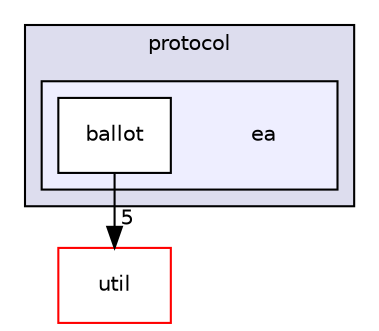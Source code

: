 digraph "include/protocol/ea" {
  compound=true
  node [ fontsize="10", fontname="Helvetica"];
  edge [ labelfontsize="10", labelfontname="Helvetica"];
  subgraph clusterdir_a8708a1af961f7c156ece11d71cb1b13 {
    graph [ bgcolor="#ddddee", pencolor="black", label="protocol" fontname="Helvetica", fontsize="10", URL="dir_a8708a1af961f7c156ece11d71cb1b13.html"]
  subgraph clusterdir_acd03ab7931d467c93ed24c14f991f7e {
    graph [ bgcolor="#eeeeff", pencolor="black", label="" URL="dir_acd03ab7931d467c93ed24c14f991f7e.html"];
    dir_acd03ab7931d467c93ed24c14f991f7e [shape=plaintext label="ea"];
    dir_7558e65ef890d91634ae2756a8039a9a [shape=box label="ballot" color="black" fillcolor="white" style="filled" URL="dir_7558e65ef890d91634ae2756a8039a9a.html"];
  }
  }
  dir_586ad3c2f85d776b984733890d824e3e [shape=box label="util" fillcolor="white" style="filled" color="red" URL="dir_586ad3c2f85d776b984733890d824e3e.html"];
  dir_7558e65ef890d91634ae2756a8039a9a->dir_586ad3c2f85d776b984733890d824e3e [headlabel="5", labeldistance=1.5 headhref="dir_000004_000012.html"];
}
